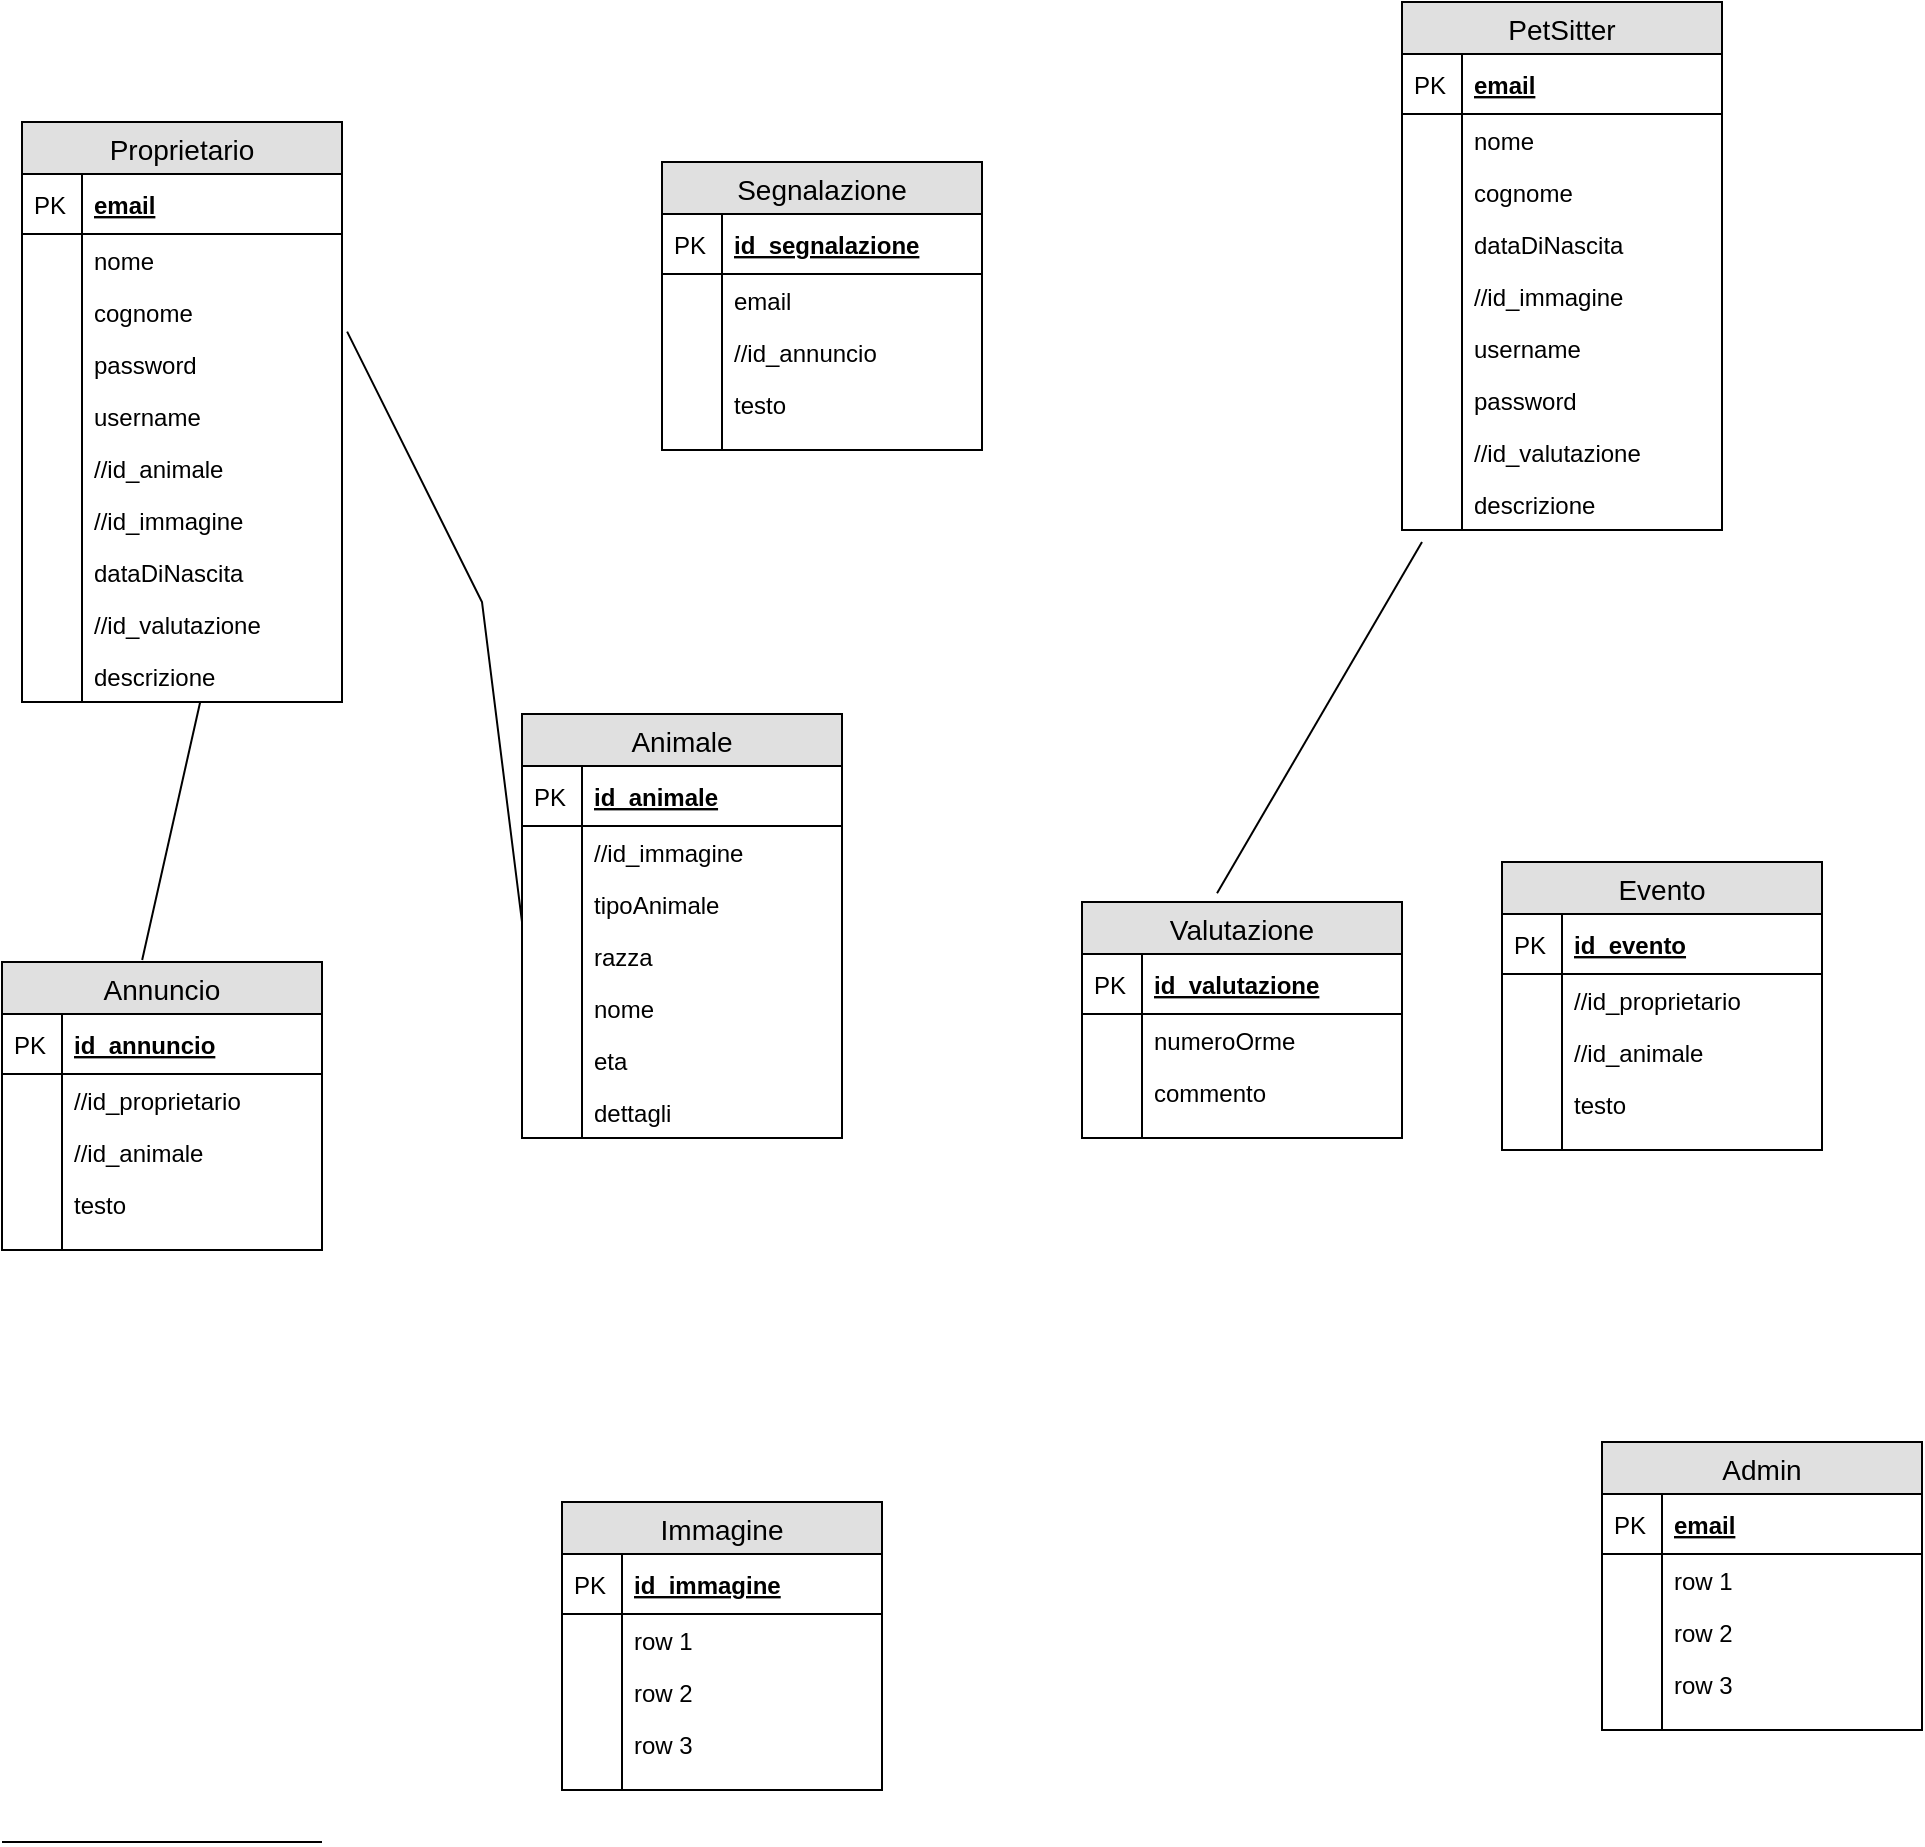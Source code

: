 <mxfile version="12.4.2" type="google" pages="1"><diagram id="4fzLPyLi_7eUi-PRYfyA" name="Page-1"><mxGraphModel dx="1422" dy="1914" grid="1" gridSize="10" guides="1" tooltips="1" connect="1" arrows="1" fold="1" page="1" pageScale="1" pageWidth="827" pageHeight="1169" math="0" shadow="0"><root><mxCell id="0"/><mxCell id="1" parent="0"/><mxCell id="KBScijFPWONjTf3j_bz4-1" value="Proprietario" style="swimlane;fontStyle=0;childLayout=stackLayout;horizontal=1;startSize=26;fillColor=#e0e0e0;horizontalStack=0;resizeParent=1;resizeParentMax=0;resizeLast=0;collapsible=1;marginBottom=0;swimlaneFillColor=#ffffff;align=center;fontSize=14;" parent="1" vertex="1"><mxGeometry x="100" y="-40" width="160" height="290" as="geometry"/></mxCell><mxCell id="KBScijFPWONjTf3j_bz4-2" value="email" style="shape=partialRectangle;top=0;left=0;right=0;bottom=1;align=left;verticalAlign=middle;fillColor=none;spacingLeft=34;spacingRight=4;overflow=hidden;rotatable=0;points=[[0,0.5],[1,0.5]];portConstraint=eastwest;dropTarget=0;fontStyle=5;fontSize=12;" parent="KBScijFPWONjTf3j_bz4-1" vertex="1"><mxGeometry y="26" width="160" height="30" as="geometry"/></mxCell><mxCell id="KBScijFPWONjTf3j_bz4-3" value="PK" style="shape=partialRectangle;top=0;left=0;bottom=0;fillColor=none;align=left;verticalAlign=middle;spacingLeft=4;spacingRight=4;overflow=hidden;rotatable=0;points=[];portConstraint=eastwest;part=1;fontSize=12;" parent="KBScijFPWONjTf3j_bz4-2" vertex="1" connectable="0"><mxGeometry width="30" height="30" as="geometry"/></mxCell><mxCell id="KBScijFPWONjTf3j_bz4-4" value="nome" style="shape=partialRectangle;top=0;left=0;right=0;bottom=0;align=left;verticalAlign=top;fillColor=none;spacingLeft=34;spacingRight=4;overflow=hidden;rotatable=0;points=[[0,0.5],[1,0.5]];portConstraint=eastwest;dropTarget=0;fontSize=12;" parent="KBScijFPWONjTf3j_bz4-1" vertex="1"><mxGeometry y="56" width="160" height="26" as="geometry"/></mxCell><mxCell id="KBScijFPWONjTf3j_bz4-5" value="" style="shape=partialRectangle;top=0;left=0;bottom=0;fillColor=none;align=left;verticalAlign=top;spacingLeft=4;spacingRight=4;overflow=hidden;rotatable=0;points=[];portConstraint=eastwest;part=1;fontSize=12;" parent="KBScijFPWONjTf3j_bz4-4" vertex="1" connectable="0"><mxGeometry width="30" height="26" as="geometry"/></mxCell><mxCell id="KBScijFPWONjTf3j_bz4-6" value="cognome" style="shape=partialRectangle;top=0;left=0;right=0;bottom=0;align=left;verticalAlign=top;fillColor=none;spacingLeft=34;spacingRight=4;overflow=hidden;rotatable=0;points=[[0,0.5],[1,0.5]];portConstraint=eastwest;dropTarget=0;fontSize=12;" parent="KBScijFPWONjTf3j_bz4-1" vertex="1"><mxGeometry y="82" width="160" height="26" as="geometry"/></mxCell><mxCell id="KBScijFPWONjTf3j_bz4-7" value="" style="shape=partialRectangle;top=0;left=0;bottom=0;fillColor=none;align=left;verticalAlign=top;spacingLeft=4;spacingRight=4;overflow=hidden;rotatable=0;points=[];portConstraint=eastwest;part=1;fontSize=12;" parent="KBScijFPWONjTf3j_bz4-6" vertex="1" connectable="0"><mxGeometry width="30" height="26" as="geometry"/></mxCell><mxCell id="KBScijFPWONjTf3j_bz4-8" value="password" style="shape=partialRectangle;top=0;left=0;right=0;bottom=0;align=left;verticalAlign=top;fillColor=none;spacingLeft=34;spacingRight=4;overflow=hidden;rotatable=0;points=[[0,0.5],[1,0.5]];portConstraint=eastwest;dropTarget=0;fontSize=12;" parent="KBScijFPWONjTf3j_bz4-1" vertex="1"><mxGeometry y="108" width="160" height="26" as="geometry"/></mxCell><mxCell id="KBScijFPWONjTf3j_bz4-9" value="" style="shape=partialRectangle;top=0;left=0;bottom=0;fillColor=none;align=left;verticalAlign=top;spacingLeft=4;spacingRight=4;overflow=hidden;rotatable=0;points=[];portConstraint=eastwest;part=1;fontSize=12;" parent="KBScijFPWONjTf3j_bz4-8" vertex="1" connectable="0"><mxGeometry width="30" height="26" as="geometry"/></mxCell><mxCell id="KBScijFPWONjTf3j_bz4-10" value="username&#10;&#10;&#10;" style="shape=partialRectangle;top=0;left=0;right=0;bottom=0;align=left;verticalAlign=top;fillColor=none;spacingLeft=34;spacingRight=4;overflow=hidden;rotatable=0;points=[[0,0.5],[1,0.5]];portConstraint=eastwest;dropTarget=0;fontSize=12;" parent="KBScijFPWONjTf3j_bz4-1" vertex="1"><mxGeometry y="134" width="160" height="26" as="geometry"/></mxCell><mxCell id="KBScijFPWONjTf3j_bz4-11" value="" style="shape=partialRectangle;top=0;left=0;bottom=0;fillColor=none;align=left;verticalAlign=top;spacingLeft=4;spacingRight=4;overflow=hidden;rotatable=0;points=[];portConstraint=eastwest;part=1;fontSize=12;" parent="KBScijFPWONjTf3j_bz4-10" vertex="1" connectable="0"><mxGeometry width="30" height="26.0" as="geometry"/></mxCell><mxCell id="-Ydxf_LBVU4YZ75mBl_z-1" value="//id_animale&#10;" style="shape=partialRectangle;top=0;left=0;right=0;bottom=0;align=left;verticalAlign=top;fillColor=none;spacingLeft=34;spacingRight=4;overflow=hidden;rotatable=0;points=[[0,0.5],[1,0.5]];portConstraint=eastwest;dropTarget=0;fontSize=12;" vertex="1" parent="KBScijFPWONjTf3j_bz4-1"><mxGeometry y="160" width="160" height="26" as="geometry"/></mxCell><mxCell id="-Ydxf_LBVU4YZ75mBl_z-2" value="" style="shape=partialRectangle;top=0;left=0;bottom=0;fillColor=none;align=left;verticalAlign=top;spacingLeft=4;spacingRight=4;overflow=hidden;rotatable=0;points=[];portConstraint=eastwest;part=1;fontSize=12;" vertex="1" connectable="0" parent="-Ydxf_LBVU4YZ75mBl_z-1"><mxGeometry width="30" height="26.0" as="geometry"/></mxCell><mxCell id="ELdtn4r_HH_K2nnIkGuu-106" value="//id_immagine" style="shape=partialRectangle;top=0;left=0;right=0;bottom=0;align=left;verticalAlign=top;fillColor=none;spacingLeft=34;spacingRight=4;overflow=hidden;rotatable=0;points=[[0,0.5],[1,0.5]];portConstraint=eastwest;dropTarget=0;fontSize=12;" vertex="1" parent="KBScijFPWONjTf3j_bz4-1"><mxGeometry y="186" width="160" height="26" as="geometry"/></mxCell><mxCell id="ELdtn4r_HH_K2nnIkGuu-107" value="" style="shape=partialRectangle;top=0;left=0;bottom=0;fillColor=none;align=left;verticalAlign=top;spacingLeft=4;spacingRight=4;overflow=hidden;rotatable=0;points=[];portConstraint=eastwest;part=1;fontSize=12;" connectable="0" vertex="1" parent="ELdtn4r_HH_K2nnIkGuu-106"><mxGeometry width="30" height="26.0" as="geometry"/></mxCell><mxCell id="ELdtn4r_HH_K2nnIkGuu-116" value="dataDiNascita" style="shape=partialRectangle;top=0;left=0;right=0;bottom=0;align=left;verticalAlign=top;fillColor=none;spacingLeft=34;spacingRight=4;overflow=hidden;rotatable=0;points=[[0,0.5],[1,0.5]];portConstraint=eastwest;dropTarget=0;fontSize=12;" vertex="1" parent="KBScijFPWONjTf3j_bz4-1"><mxGeometry y="212" width="160" height="26" as="geometry"/></mxCell><mxCell id="ELdtn4r_HH_K2nnIkGuu-117" value="" style="shape=partialRectangle;top=0;left=0;bottom=0;fillColor=none;align=left;verticalAlign=top;spacingLeft=4;spacingRight=4;overflow=hidden;rotatable=0;points=[];portConstraint=eastwest;part=1;fontSize=12;" connectable="0" vertex="1" parent="ELdtn4r_HH_K2nnIkGuu-116"><mxGeometry width="30" height="26" as="geometry"/></mxCell><mxCell id="ELdtn4r_HH_K2nnIkGuu-124" value="//id_valutazione" style="shape=partialRectangle;top=0;left=0;right=0;bottom=0;align=left;verticalAlign=top;fillColor=none;spacingLeft=34;spacingRight=4;overflow=hidden;rotatable=0;points=[[0,0.5],[1,0.5]];portConstraint=eastwest;dropTarget=0;fontSize=12;" vertex="1" parent="KBScijFPWONjTf3j_bz4-1"><mxGeometry y="238" width="160" height="26" as="geometry"/></mxCell><mxCell id="ELdtn4r_HH_K2nnIkGuu-125" value="" style="shape=partialRectangle;top=0;left=0;bottom=0;fillColor=none;align=left;verticalAlign=top;spacingLeft=4;spacingRight=4;overflow=hidden;rotatable=0;points=[];portConstraint=eastwest;part=1;fontSize=12;" connectable="0" vertex="1" parent="ELdtn4r_HH_K2nnIkGuu-124"><mxGeometry width="30" height="26" as="geometry"/></mxCell><mxCell id="ELdtn4r_HH_K2nnIkGuu-126" value="descrizione" style="shape=partialRectangle;top=0;left=0;right=0;bottom=0;align=left;verticalAlign=top;fillColor=none;spacingLeft=34;spacingRight=4;overflow=hidden;rotatable=0;points=[[0,0.5],[1,0.5]];portConstraint=eastwest;dropTarget=0;fontSize=12;" vertex="1" parent="KBScijFPWONjTf3j_bz4-1"><mxGeometry y="264" width="160" height="26" as="geometry"/></mxCell><mxCell id="ELdtn4r_HH_K2nnIkGuu-127" value="" style="shape=partialRectangle;top=0;left=0;bottom=0;fillColor=none;align=left;verticalAlign=top;spacingLeft=4;spacingRight=4;overflow=hidden;rotatable=0;points=[];portConstraint=eastwest;part=1;fontSize=12;" connectable="0" vertex="1" parent="ELdtn4r_HH_K2nnIkGuu-126"><mxGeometry width="30" height="26" as="geometry"/></mxCell><mxCell id="ELdtn4r_HH_K2nnIkGuu-12" value="Annuncio" style="swimlane;fontStyle=0;childLayout=stackLayout;horizontal=1;startSize=26;fillColor=#e0e0e0;horizontalStack=0;resizeParent=1;resizeParentMax=0;resizeLast=0;collapsible=1;marginBottom=0;swimlaneFillColor=#ffffff;align=center;fontSize=14;" vertex="1" parent="1"><mxGeometry x="90" y="380" width="160" height="144" as="geometry"/></mxCell><mxCell id="ELdtn4r_HH_K2nnIkGuu-13" value="id_annuncio" style="shape=partialRectangle;top=0;left=0;right=0;bottom=1;align=left;verticalAlign=middle;fillColor=none;spacingLeft=34;spacingRight=4;overflow=hidden;rotatable=0;points=[[0,0.5],[1,0.5]];portConstraint=eastwest;dropTarget=0;fontStyle=5;fontSize=12;" vertex="1" parent="ELdtn4r_HH_K2nnIkGuu-12"><mxGeometry y="26" width="160" height="30" as="geometry"/></mxCell><mxCell id="ELdtn4r_HH_K2nnIkGuu-14" value="PK" style="shape=partialRectangle;top=0;left=0;bottom=0;fillColor=none;align=left;verticalAlign=middle;spacingLeft=4;spacingRight=4;overflow=hidden;rotatable=0;points=[];portConstraint=eastwest;part=1;fontSize=12;" connectable="0" vertex="1" parent="ELdtn4r_HH_K2nnIkGuu-13"><mxGeometry width="30" height="30" as="geometry"/></mxCell><mxCell id="ELdtn4r_HH_K2nnIkGuu-15" value="//id_proprietario" style="shape=partialRectangle;top=0;left=0;right=0;bottom=0;align=left;verticalAlign=top;fillColor=none;spacingLeft=34;spacingRight=4;overflow=hidden;rotatable=0;points=[[0,0.5],[1,0.5]];portConstraint=eastwest;dropTarget=0;fontSize=12;" vertex="1" parent="ELdtn4r_HH_K2nnIkGuu-12"><mxGeometry y="56" width="160" height="26" as="geometry"/></mxCell><mxCell id="ELdtn4r_HH_K2nnIkGuu-16" value="" style="shape=partialRectangle;top=0;left=0;bottom=0;fillColor=none;align=left;verticalAlign=top;spacingLeft=4;spacingRight=4;overflow=hidden;rotatable=0;points=[];portConstraint=eastwest;part=1;fontSize=12;" connectable="0" vertex="1" parent="ELdtn4r_HH_K2nnIkGuu-15"><mxGeometry width="30" height="26" as="geometry"/></mxCell><mxCell id="ELdtn4r_HH_K2nnIkGuu-17" value="//id_animale" style="shape=partialRectangle;top=0;left=0;right=0;bottom=0;align=left;verticalAlign=top;fillColor=none;spacingLeft=34;spacingRight=4;overflow=hidden;rotatable=0;points=[[0,0.5],[1,0.5]];portConstraint=eastwest;dropTarget=0;fontSize=12;" vertex="1" parent="ELdtn4r_HH_K2nnIkGuu-12"><mxGeometry y="82" width="160" height="26" as="geometry"/></mxCell><mxCell id="ELdtn4r_HH_K2nnIkGuu-18" value="" style="shape=partialRectangle;top=0;left=0;bottom=0;fillColor=none;align=left;verticalAlign=top;spacingLeft=4;spacingRight=4;overflow=hidden;rotatable=0;points=[];portConstraint=eastwest;part=1;fontSize=12;" connectable="0" vertex="1" parent="ELdtn4r_HH_K2nnIkGuu-17"><mxGeometry width="30" height="26" as="geometry"/></mxCell><mxCell id="ELdtn4r_HH_K2nnIkGuu-19" value="testo" style="shape=partialRectangle;top=0;left=0;right=0;bottom=0;align=left;verticalAlign=top;fillColor=none;spacingLeft=34;spacingRight=4;overflow=hidden;rotatable=0;points=[[0,0.5],[1,0.5]];portConstraint=eastwest;dropTarget=0;fontSize=12;" vertex="1" parent="ELdtn4r_HH_K2nnIkGuu-12"><mxGeometry y="108" width="160" height="26" as="geometry"/></mxCell><mxCell id="ELdtn4r_HH_K2nnIkGuu-20" value="" style="shape=partialRectangle;top=0;left=0;bottom=0;fillColor=none;align=left;verticalAlign=top;spacingLeft=4;spacingRight=4;overflow=hidden;rotatable=0;points=[];portConstraint=eastwest;part=1;fontSize=12;" connectable="0" vertex="1" parent="ELdtn4r_HH_K2nnIkGuu-19"><mxGeometry width="30" height="26" as="geometry"/></mxCell><mxCell id="ELdtn4r_HH_K2nnIkGuu-21" value="" style="shape=partialRectangle;top=0;left=0;right=0;bottom=0;align=left;verticalAlign=top;fillColor=none;spacingLeft=34;spacingRight=4;overflow=hidden;rotatable=0;points=[[0,0.5],[1,0.5]];portConstraint=eastwest;dropTarget=0;fontSize=12;" vertex="1" parent="ELdtn4r_HH_K2nnIkGuu-12"><mxGeometry y="134" width="160" height="10" as="geometry"/></mxCell><mxCell id="ELdtn4r_HH_K2nnIkGuu-22" value="" style="shape=partialRectangle;top=0;left=0;bottom=0;fillColor=none;align=left;verticalAlign=top;spacingLeft=4;spacingRight=4;overflow=hidden;rotatable=0;points=[];portConstraint=eastwest;part=1;fontSize=12;" connectable="0" vertex="1" parent="ELdtn4r_HH_K2nnIkGuu-21"><mxGeometry width="30" height="10" as="geometry"/></mxCell><mxCell id="ELdtn4r_HH_K2nnIkGuu-23" value="Animale" style="swimlane;fontStyle=0;childLayout=stackLayout;horizontal=1;startSize=26;fillColor=#e0e0e0;horizontalStack=0;resizeParent=1;resizeParentMax=0;resizeLast=0;collapsible=1;marginBottom=0;swimlaneFillColor=#ffffff;align=center;fontSize=14;" vertex="1" parent="1"><mxGeometry x="350" y="256" width="160" height="212" as="geometry"/></mxCell><mxCell id="ELdtn4r_HH_K2nnIkGuu-24" value="id_animale" style="shape=partialRectangle;top=0;left=0;right=0;bottom=1;align=left;verticalAlign=middle;fillColor=none;spacingLeft=34;spacingRight=4;overflow=hidden;rotatable=0;points=[[0,0.5],[1,0.5]];portConstraint=eastwest;dropTarget=0;fontStyle=5;fontSize=12;" vertex="1" parent="ELdtn4r_HH_K2nnIkGuu-23"><mxGeometry y="26" width="160" height="30" as="geometry"/></mxCell><mxCell id="ELdtn4r_HH_K2nnIkGuu-25" value="PK" style="shape=partialRectangle;top=0;left=0;bottom=0;fillColor=none;align=left;verticalAlign=middle;spacingLeft=4;spacingRight=4;overflow=hidden;rotatable=0;points=[];portConstraint=eastwest;part=1;fontSize=12;" connectable="0" vertex="1" parent="ELdtn4r_HH_K2nnIkGuu-24"><mxGeometry width="30" height="30" as="geometry"/></mxCell><mxCell id="ELdtn4r_HH_K2nnIkGuu-26" value="//id_immagine" style="shape=partialRectangle;top=0;left=0;right=0;bottom=0;align=left;verticalAlign=top;fillColor=none;spacingLeft=34;spacingRight=4;overflow=hidden;rotatable=0;points=[[0,0.5],[1,0.5]];portConstraint=eastwest;dropTarget=0;fontSize=12;" vertex="1" parent="ELdtn4r_HH_K2nnIkGuu-23"><mxGeometry y="56" width="160" height="26" as="geometry"/></mxCell><mxCell id="ELdtn4r_HH_K2nnIkGuu-27" value="" style="shape=partialRectangle;top=0;left=0;bottom=0;fillColor=none;align=left;verticalAlign=top;spacingLeft=4;spacingRight=4;overflow=hidden;rotatable=0;points=[];portConstraint=eastwest;part=1;fontSize=12;" connectable="0" vertex="1" parent="ELdtn4r_HH_K2nnIkGuu-26"><mxGeometry width="30" height="26" as="geometry"/></mxCell><mxCell id="ELdtn4r_HH_K2nnIkGuu-28" value="tipoAnimale" style="shape=partialRectangle;top=0;left=0;right=0;bottom=0;align=left;verticalAlign=top;fillColor=none;spacingLeft=34;spacingRight=4;overflow=hidden;rotatable=0;points=[[0,0.5],[1,0.5]];portConstraint=eastwest;dropTarget=0;fontSize=12;" vertex="1" parent="ELdtn4r_HH_K2nnIkGuu-23"><mxGeometry y="82" width="160" height="26" as="geometry"/></mxCell><mxCell id="ELdtn4r_HH_K2nnIkGuu-29" value="" style="shape=partialRectangle;top=0;left=0;bottom=0;fillColor=none;align=left;verticalAlign=top;spacingLeft=4;spacingRight=4;overflow=hidden;rotatable=0;points=[];portConstraint=eastwest;part=1;fontSize=12;" connectable="0" vertex="1" parent="ELdtn4r_HH_K2nnIkGuu-28"><mxGeometry width="30" height="26" as="geometry"/></mxCell><mxCell id="ELdtn4r_HH_K2nnIkGuu-30" value="razza" style="shape=partialRectangle;top=0;left=0;right=0;bottom=0;align=left;verticalAlign=top;fillColor=none;spacingLeft=34;spacingRight=4;overflow=hidden;rotatable=0;points=[[0,0.5],[1,0.5]];portConstraint=eastwest;dropTarget=0;fontSize=12;" vertex="1" parent="ELdtn4r_HH_K2nnIkGuu-23"><mxGeometry y="108" width="160" height="26" as="geometry"/></mxCell><mxCell id="ELdtn4r_HH_K2nnIkGuu-31" value="" style="shape=partialRectangle;top=0;left=0;bottom=0;fillColor=none;align=left;verticalAlign=top;spacingLeft=4;spacingRight=4;overflow=hidden;rotatable=0;points=[];portConstraint=eastwest;part=1;fontSize=12;" connectable="0" vertex="1" parent="ELdtn4r_HH_K2nnIkGuu-30"><mxGeometry width="30" height="26" as="geometry"/></mxCell><mxCell id="ELdtn4r_HH_K2nnIkGuu-110" value="nome" style="shape=partialRectangle;top=0;left=0;right=0;bottom=0;align=left;verticalAlign=top;fillColor=none;spacingLeft=34;spacingRight=4;overflow=hidden;rotatable=0;points=[[0,0.5],[1,0.5]];portConstraint=eastwest;dropTarget=0;fontSize=12;" vertex="1" parent="ELdtn4r_HH_K2nnIkGuu-23"><mxGeometry y="134" width="160" height="26" as="geometry"/></mxCell><mxCell id="ELdtn4r_HH_K2nnIkGuu-111" value="" style="shape=partialRectangle;top=0;left=0;bottom=0;fillColor=none;align=left;verticalAlign=top;spacingLeft=4;spacingRight=4;overflow=hidden;rotatable=0;points=[];portConstraint=eastwest;part=1;fontSize=12;" connectable="0" vertex="1" parent="ELdtn4r_HH_K2nnIkGuu-110"><mxGeometry width="30" height="26" as="geometry"/></mxCell><mxCell id="ELdtn4r_HH_K2nnIkGuu-114" value="eta" style="shape=partialRectangle;top=0;left=0;right=0;bottom=0;align=left;verticalAlign=top;fillColor=none;spacingLeft=34;spacingRight=4;overflow=hidden;rotatable=0;points=[[0,0.5],[1,0.5]];portConstraint=eastwest;dropTarget=0;fontSize=12;" vertex="1" parent="ELdtn4r_HH_K2nnIkGuu-23"><mxGeometry y="160" width="160" height="26" as="geometry"/></mxCell><mxCell id="ELdtn4r_HH_K2nnIkGuu-115" value="" style="shape=partialRectangle;top=0;left=0;bottom=0;fillColor=none;align=left;verticalAlign=top;spacingLeft=4;spacingRight=4;overflow=hidden;rotatable=0;points=[];portConstraint=eastwest;part=1;fontSize=12;" connectable="0" vertex="1" parent="ELdtn4r_HH_K2nnIkGuu-114"><mxGeometry width="30" height="26" as="geometry"/></mxCell><mxCell id="ELdtn4r_HH_K2nnIkGuu-118" value="dettagli" style="shape=partialRectangle;top=0;left=0;right=0;bottom=0;align=left;verticalAlign=top;fillColor=none;spacingLeft=34;spacingRight=4;overflow=hidden;rotatable=0;points=[[0,0.5],[1,0.5]];portConstraint=eastwest;dropTarget=0;fontSize=12;" vertex="1" parent="ELdtn4r_HH_K2nnIkGuu-23"><mxGeometry y="186" width="160" height="26" as="geometry"/></mxCell><mxCell id="ELdtn4r_HH_K2nnIkGuu-119" value="" style="shape=partialRectangle;top=0;left=0;bottom=0;fillColor=none;align=left;verticalAlign=top;spacingLeft=4;spacingRight=4;overflow=hidden;rotatable=0;points=[];portConstraint=eastwest;part=1;fontSize=12;" connectable="0" vertex="1" parent="ELdtn4r_HH_K2nnIkGuu-118"><mxGeometry width="30" height="26" as="geometry"/></mxCell><mxCell id="ELdtn4r_HH_K2nnIkGuu-45" value="Segnalazione" style="swimlane;fontStyle=0;childLayout=stackLayout;horizontal=1;startSize=26;fillColor=#e0e0e0;horizontalStack=0;resizeParent=1;resizeParentMax=0;resizeLast=0;collapsible=1;marginBottom=0;swimlaneFillColor=#ffffff;align=center;fontSize=14;" vertex="1" parent="1"><mxGeometry x="420.0" y="-20" width="160" height="144" as="geometry"/></mxCell><mxCell id="ELdtn4r_HH_K2nnIkGuu-46" value="id_segnalazione" style="shape=partialRectangle;top=0;left=0;right=0;bottom=1;align=left;verticalAlign=middle;fillColor=none;spacingLeft=34;spacingRight=4;overflow=hidden;rotatable=0;points=[[0,0.5],[1,0.5]];portConstraint=eastwest;dropTarget=0;fontStyle=5;fontSize=12;" vertex="1" parent="ELdtn4r_HH_K2nnIkGuu-45"><mxGeometry y="26" width="160" height="30" as="geometry"/></mxCell><mxCell id="ELdtn4r_HH_K2nnIkGuu-47" value="PK" style="shape=partialRectangle;top=0;left=0;bottom=0;fillColor=none;align=left;verticalAlign=middle;spacingLeft=4;spacingRight=4;overflow=hidden;rotatable=0;points=[];portConstraint=eastwest;part=1;fontSize=12;" connectable="0" vertex="1" parent="ELdtn4r_HH_K2nnIkGuu-46"><mxGeometry width="30" height="30" as="geometry"/></mxCell><mxCell id="ELdtn4r_HH_K2nnIkGuu-48" value="email" style="shape=partialRectangle;top=0;left=0;right=0;bottom=0;align=left;verticalAlign=top;fillColor=none;spacingLeft=34;spacingRight=4;overflow=hidden;rotatable=0;points=[[0,0.5],[1,0.5]];portConstraint=eastwest;dropTarget=0;fontSize=12;" vertex="1" parent="ELdtn4r_HH_K2nnIkGuu-45"><mxGeometry y="56" width="160" height="26" as="geometry"/></mxCell><mxCell id="ELdtn4r_HH_K2nnIkGuu-49" value="" style="shape=partialRectangle;top=0;left=0;bottom=0;fillColor=none;align=left;verticalAlign=top;spacingLeft=4;spacingRight=4;overflow=hidden;rotatable=0;points=[];portConstraint=eastwest;part=1;fontSize=12;" connectable="0" vertex="1" parent="ELdtn4r_HH_K2nnIkGuu-48"><mxGeometry width="30" height="26" as="geometry"/></mxCell><mxCell id="ELdtn4r_HH_K2nnIkGuu-50" value="//id_annuncio" style="shape=partialRectangle;top=0;left=0;right=0;bottom=0;align=left;verticalAlign=top;fillColor=none;spacingLeft=34;spacingRight=4;overflow=hidden;rotatable=0;points=[[0,0.5],[1,0.5]];portConstraint=eastwest;dropTarget=0;fontSize=12;" vertex="1" parent="ELdtn4r_HH_K2nnIkGuu-45"><mxGeometry y="82" width="160" height="26" as="geometry"/></mxCell><mxCell id="ELdtn4r_HH_K2nnIkGuu-51" value="" style="shape=partialRectangle;top=0;left=0;bottom=0;fillColor=none;align=left;verticalAlign=top;spacingLeft=4;spacingRight=4;overflow=hidden;rotatable=0;points=[];portConstraint=eastwest;part=1;fontSize=12;" connectable="0" vertex="1" parent="ELdtn4r_HH_K2nnIkGuu-50"><mxGeometry width="30" height="26" as="geometry"/></mxCell><mxCell id="ELdtn4r_HH_K2nnIkGuu-52" value="testo" style="shape=partialRectangle;top=0;left=0;right=0;bottom=0;align=left;verticalAlign=top;fillColor=none;spacingLeft=34;spacingRight=4;overflow=hidden;rotatable=0;points=[[0,0.5],[1,0.5]];portConstraint=eastwest;dropTarget=0;fontSize=12;" vertex="1" parent="ELdtn4r_HH_K2nnIkGuu-45"><mxGeometry y="108" width="160" height="26" as="geometry"/></mxCell><mxCell id="ELdtn4r_HH_K2nnIkGuu-53" value="" style="shape=partialRectangle;top=0;left=0;bottom=0;fillColor=none;align=left;verticalAlign=top;spacingLeft=4;spacingRight=4;overflow=hidden;rotatable=0;points=[];portConstraint=eastwest;part=1;fontSize=12;" connectable="0" vertex="1" parent="ELdtn4r_HH_K2nnIkGuu-52"><mxGeometry width="30" height="26" as="geometry"/></mxCell><mxCell id="ELdtn4r_HH_K2nnIkGuu-54" value="" style="shape=partialRectangle;top=0;left=0;right=0;bottom=0;align=left;verticalAlign=top;fillColor=none;spacingLeft=34;spacingRight=4;overflow=hidden;rotatable=0;points=[[0,0.5],[1,0.5]];portConstraint=eastwest;dropTarget=0;fontSize=12;" vertex="1" parent="ELdtn4r_HH_K2nnIkGuu-45"><mxGeometry y="134" width="160" height="10" as="geometry"/></mxCell><mxCell id="ELdtn4r_HH_K2nnIkGuu-55" value="" style="shape=partialRectangle;top=0;left=0;bottom=0;fillColor=none;align=left;verticalAlign=top;spacingLeft=4;spacingRight=4;overflow=hidden;rotatable=0;points=[];portConstraint=eastwest;part=1;fontSize=12;" connectable="0" vertex="1" parent="ELdtn4r_HH_K2nnIkGuu-54"><mxGeometry width="30" height="10" as="geometry"/></mxCell><mxCell id="ELdtn4r_HH_K2nnIkGuu-56" value="Evento" style="swimlane;fontStyle=0;childLayout=stackLayout;horizontal=1;startSize=26;fillColor=#e0e0e0;horizontalStack=0;resizeParent=1;resizeParentMax=0;resizeLast=0;collapsible=1;marginBottom=0;swimlaneFillColor=#ffffff;align=center;fontSize=14;" vertex="1" parent="1"><mxGeometry x="840" y="330" width="160" height="144" as="geometry"/></mxCell><mxCell id="ELdtn4r_HH_K2nnIkGuu-57" value="id_evento" style="shape=partialRectangle;top=0;left=0;right=0;bottom=1;align=left;verticalAlign=middle;fillColor=none;spacingLeft=34;spacingRight=4;overflow=hidden;rotatable=0;points=[[0,0.5],[1,0.5]];portConstraint=eastwest;dropTarget=0;fontStyle=5;fontSize=12;" vertex="1" parent="ELdtn4r_HH_K2nnIkGuu-56"><mxGeometry y="26" width="160" height="30" as="geometry"/></mxCell><mxCell id="ELdtn4r_HH_K2nnIkGuu-58" value="PK" style="shape=partialRectangle;top=0;left=0;bottom=0;fillColor=none;align=left;verticalAlign=middle;spacingLeft=4;spacingRight=4;overflow=hidden;rotatable=0;points=[];portConstraint=eastwest;part=1;fontSize=12;" connectable="0" vertex="1" parent="ELdtn4r_HH_K2nnIkGuu-57"><mxGeometry width="30" height="30" as="geometry"/></mxCell><mxCell id="ELdtn4r_HH_K2nnIkGuu-59" value="//id_proprietario" style="shape=partialRectangle;top=0;left=0;right=0;bottom=0;align=left;verticalAlign=top;fillColor=none;spacingLeft=34;spacingRight=4;overflow=hidden;rotatable=0;points=[[0,0.5],[1,0.5]];portConstraint=eastwest;dropTarget=0;fontSize=12;" vertex="1" parent="ELdtn4r_HH_K2nnIkGuu-56"><mxGeometry y="56" width="160" height="26" as="geometry"/></mxCell><mxCell id="ELdtn4r_HH_K2nnIkGuu-60" value="" style="shape=partialRectangle;top=0;left=0;bottom=0;fillColor=none;align=left;verticalAlign=top;spacingLeft=4;spacingRight=4;overflow=hidden;rotatable=0;points=[];portConstraint=eastwest;part=1;fontSize=12;" connectable="0" vertex="1" parent="ELdtn4r_HH_K2nnIkGuu-59"><mxGeometry width="30" height="26" as="geometry"/></mxCell><mxCell id="ELdtn4r_HH_K2nnIkGuu-61" value="//id_animale" style="shape=partialRectangle;top=0;left=0;right=0;bottom=0;align=left;verticalAlign=top;fillColor=none;spacingLeft=34;spacingRight=4;overflow=hidden;rotatable=0;points=[[0,0.5],[1,0.5]];portConstraint=eastwest;dropTarget=0;fontSize=12;" vertex="1" parent="ELdtn4r_HH_K2nnIkGuu-56"><mxGeometry y="82" width="160" height="26" as="geometry"/></mxCell><mxCell id="ELdtn4r_HH_K2nnIkGuu-62" value="" style="shape=partialRectangle;top=0;left=0;bottom=0;fillColor=none;align=left;verticalAlign=top;spacingLeft=4;spacingRight=4;overflow=hidden;rotatable=0;points=[];portConstraint=eastwest;part=1;fontSize=12;" connectable="0" vertex="1" parent="ELdtn4r_HH_K2nnIkGuu-61"><mxGeometry width="30" height="26" as="geometry"/></mxCell><mxCell id="ELdtn4r_HH_K2nnIkGuu-63" value="testo" style="shape=partialRectangle;top=0;left=0;right=0;bottom=0;align=left;verticalAlign=top;fillColor=none;spacingLeft=34;spacingRight=4;overflow=hidden;rotatable=0;points=[[0,0.5],[1,0.5]];portConstraint=eastwest;dropTarget=0;fontSize=12;" vertex="1" parent="ELdtn4r_HH_K2nnIkGuu-56"><mxGeometry y="108" width="160" height="26" as="geometry"/></mxCell><mxCell id="ELdtn4r_HH_K2nnIkGuu-64" value="" style="shape=partialRectangle;top=0;left=0;bottom=0;fillColor=none;align=left;verticalAlign=top;spacingLeft=4;spacingRight=4;overflow=hidden;rotatable=0;points=[];portConstraint=eastwest;part=1;fontSize=12;" connectable="0" vertex="1" parent="ELdtn4r_HH_K2nnIkGuu-63"><mxGeometry width="30" height="26" as="geometry"/></mxCell><mxCell id="ELdtn4r_HH_K2nnIkGuu-65" value="" style="shape=partialRectangle;top=0;left=0;right=0;bottom=0;align=left;verticalAlign=top;fillColor=none;spacingLeft=34;spacingRight=4;overflow=hidden;rotatable=0;points=[[0,0.5],[1,0.5]];portConstraint=eastwest;dropTarget=0;fontSize=12;" vertex="1" parent="ELdtn4r_HH_K2nnIkGuu-56"><mxGeometry y="134" width="160" height="10" as="geometry"/></mxCell><mxCell id="ELdtn4r_HH_K2nnIkGuu-66" value="" style="shape=partialRectangle;top=0;left=0;bottom=0;fillColor=none;align=left;verticalAlign=top;spacingLeft=4;spacingRight=4;overflow=hidden;rotatable=0;points=[];portConstraint=eastwest;part=1;fontSize=12;" connectable="0" vertex="1" parent="ELdtn4r_HH_K2nnIkGuu-65"><mxGeometry width="30" height="10" as="geometry"/></mxCell><mxCell id="ELdtn4r_HH_K2nnIkGuu-67" value="Admin" style="swimlane;fontStyle=0;childLayout=stackLayout;horizontal=1;startSize=26;fillColor=#e0e0e0;horizontalStack=0;resizeParent=1;resizeParentMax=0;resizeLast=0;collapsible=1;marginBottom=0;swimlaneFillColor=#ffffff;align=center;fontSize=14;" vertex="1" parent="1"><mxGeometry x="890" y="620" width="160" height="144" as="geometry"/></mxCell><mxCell id="ELdtn4r_HH_K2nnIkGuu-68" value="email" style="shape=partialRectangle;top=0;left=0;right=0;bottom=1;align=left;verticalAlign=middle;fillColor=none;spacingLeft=34;spacingRight=4;overflow=hidden;rotatable=0;points=[[0,0.5],[1,0.5]];portConstraint=eastwest;dropTarget=0;fontStyle=5;fontSize=12;" vertex="1" parent="ELdtn4r_HH_K2nnIkGuu-67"><mxGeometry y="26" width="160" height="30" as="geometry"/></mxCell><mxCell id="ELdtn4r_HH_K2nnIkGuu-69" value="PK" style="shape=partialRectangle;top=0;left=0;bottom=0;fillColor=none;align=left;verticalAlign=middle;spacingLeft=4;spacingRight=4;overflow=hidden;rotatable=0;points=[];portConstraint=eastwest;part=1;fontSize=12;" connectable="0" vertex="1" parent="ELdtn4r_HH_K2nnIkGuu-68"><mxGeometry width="30" height="30" as="geometry"/></mxCell><mxCell id="ELdtn4r_HH_K2nnIkGuu-70" value="row 1" style="shape=partialRectangle;top=0;left=0;right=0;bottom=0;align=left;verticalAlign=top;fillColor=none;spacingLeft=34;spacingRight=4;overflow=hidden;rotatable=0;points=[[0,0.5],[1,0.5]];portConstraint=eastwest;dropTarget=0;fontSize=12;" vertex="1" parent="ELdtn4r_HH_K2nnIkGuu-67"><mxGeometry y="56" width="160" height="26" as="geometry"/></mxCell><mxCell id="ELdtn4r_HH_K2nnIkGuu-71" value="" style="shape=partialRectangle;top=0;left=0;bottom=0;fillColor=none;align=left;verticalAlign=top;spacingLeft=4;spacingRight=4;overflow=hidden;rotatable=0;points=[];portConstraint=eastwest;part=1;fontSize=12;" connectable="0" vertex="1" parent="ELdtn4r_HH_K2nnIkGuu-70"><mxGeometry width="30" height="26" as="geometry"/></mxCell><mxCell id="ELdtn4r_HH_K2nnIkGuu-72" value="row 2" style="shape=partialRectangle;top=0;left=0;right=0;bottom=0;align=left;verticalAlign=top;fillColor=none;spacingLeft=34;spacingRight=4;overflow=hidden;rotatable=0;points=[[0,0.5],[1,0.5]];portConstraint=eastwest;dropTarget=0;fontSize=12;" vertex="1" parent="ELdtn4r_HH_K2nnIkGuu-67"><mxGeometry y="82" width="160" height="26" as="geometry"/></mxCell><mxCell id="ELdtn4r_HH_K2nnIkGuu-73" value="" style="shape=partialRectangle;top=0;left=0;bottom=0;fillColor=none;align=left;verticalAlign=top;spacingLeft=4;spacingRight=4;overflow=hidden;rotatable=0;points=[];portConstraint=eastwest;part=1;fontSize=12;" connectable="0" vertex="1" parent="ELdtn4r_HH_K2nnIkGuu-72"><mxGeometry width="30" height="26" as="geometry"/></mxCell><mxCell id="ELdtn4r_HH_K2nnIkGuu-74" value="row 3" style="shape=partialRectangle;top=0;left=0;right=0;bottom=0;align=left;verticalAlign=top;fillColor=none;spacingLeft=34;spacingRight=4;overflow=hidden;rotatable=0;points=[[0,0.5],[1,0.5]];portConstraint=eastwest;dropTarget=0;fontSize=12;" vertex="1" parent="ELdtn4r_HH_K2nnIkGuu-67"><mxGeometry y="108" width="160" height="26" as="geometry"/></mxCell><mxCell id="ELdtn4r_HH_K2nnIkGuu-75" value="" style="shape=partialRectangle;top=0;left=0;bottom=0;fillColor=none;align=left;verticalAlign=top;spacingLeft=4;spacingRight=4;overflow=hidden;rotatable=0;points=[];portConstraint=eastwest;part=1;fontSize=12;" connectable="0" vertex="1" parent="ELdtn4r_HH_K2nnIkGuu-74"><mxGeometry width="30" height="26" as="geometry"/></mxCell><mxCell id="ELdtn4r_HH_K2nnIkGuu-76" value="" style="shape=partialRectangle;top=0;left=0;right=0;bottom=0;align=left;verticalAlign=top;fillColor=none;spacingLeft=34;spacingRight=4;overflow=hidden;rotatable=0;points=[[0,0.5],[1,0.5]];portConstraint=eastwest;dropTarget=0;fontSize=12;" vertex="1" parent="ELdtn4r_HH_K2nnIkGuu-67"><mxGeometry y="134" width="160" height="10" as="geometry"/></mxCell><mxCell id="ELdtn4r_HH_K2nnIkGuu-77" value="" style="shape=partialRectangle;top=0;left=0;bottom=0;fillColor=none;align=left;verticalAlign=top;spacingLeft=4;spacingRight=4;overflow=hidden;rotatable=0;points=[];portConstraint=eastwest;part=1;fontSize=12;" connectable="0" vertex="1" parent="ELdtn4r_HH_K2nnIkGuu-76"><mxGeometry width="30" height="10" as="geometry"/></mxCell><mxCell id="ELdtn4r_HH_K2nnIkGuu-78" value="Immagine" style="swimlane;fontStyle=0;childLayout=stackLayout;horizontal=1;startSize=26;fillColor=#e0e0e0;horizontalStack=0;resizeParent=1;resizeParentMax=0;resizeLast=0;collapsible=1;marginBottom=0;swimlaneFillColor=#ffffff;align=center;fontSize=14;" vertex="1" parent="1"><mxGeometry x="370" y="650" width="160" height="144" as="geometry"/></mxCell><mxCell id="ELdtn4r_HH_K2nnIkGuu-79" value="id_immagine" style="shape=partialRectangle;top=0;left=0;right=0;bottom=1;align=left;verticalAlign=middle;fillColor=none;spacingLeft=34;spacingRight=4;overflow=hidden;rotatable=0;points=[[0,0.5],[1,0.5]];portConstraint=eastwest;dropTarget=0;fontStyle=5;fontSize=12;" vertex="1" parent="ELdtn4r_HH_K2nnIkGuu-78"><mxGeometry y="26" width="160" height="30" as="geometry"/></mxCell><mxCell id="ELdtn4r_HH_K2nnIkGuu-80" value="PK" style="shape=partialRectangle;top=0;left=0;bottom=0;fillColor=none;align=left;verticalAlign=middle;spacingLeft=4;spacingRight=4;overflow=hidden;rotatable=0;points=[];portConstraint=eastwest;part=1;fontSize=12;" connectable="0" vertex="1" parent="ELdtn4r_HH_K2nnIkGuu-79"><mxGeometry width="30" height="30" as="geometry"/></mxCell><mxCell id="ELdtn4r_HH_K2nnIkGuu-81" value="row 1" style="shape=partialRectangle;top=0;left=0;right=0;bottom=0;align=left;verticalAlign=top;fillColor=none;spacingLeft=34;spacingRight=4;overflow=hidden;rotatable=0;points=[[0,0.5],[1,0.5]];portConstraint=eastwest;dropTarget=0;fontSize=12;" vertex="1" parent="ELdtn4r_HH_K2nnIkGuu-78"><mxGeometry y="56" width="160" height="26" as="geometry"/></mxCell><mxCell id="ELdtn4r_HH_K2nnIkGuu-82" value="" style="shape=partialRectangle;top=0;left=0;bottom=0;fillColor=none;align=left;verticalAlign=top;spacingLeft=4;spacingRight=4;overflow=hidden;rotatable=0;points=[];portConstraint=eastwest;part=1;fontSize=12;" connectable="0" vertex="1" parent="ELdtn4r_HH_K2nnIkGuu-81"><mxGeometry width="30" height="26" as="geometry"/></mxCell><mxCell id="ELdtn4r_HH_K2nnIkGuu-83" value="row 2" style="shape=partialRectangle;top=0;left=0;right=0;bottom=0;align=left;verticalAlign=top;fillColor=none;spacingLeft=34;spacingRight=4;overflow=hidden;rotatable=0;points=[[0,0.5],[1,0.5]];portConstraint=eastwest;dropTarget=0;fontSize=12;" vertex="1" parent="ELdtn4r_HH_K2nnIkGuu-78"><mxGeometry y="82" width="160" height="26" as="geometry"/></mxCell><mxCell id="ELdtn4r_HH_K2nnIkGuu-84" value="" style="shape=partialRectangle;top=0;left=0;bottom=0;fillColor=none;align=left;verticalAlign=top;spacingLeft=4;spacingRight=4;overflow=hidden;rotatable=0;points=[];portConstraint=eastwest;part=1;fontSize=12;" connectable="0" vertex="1" parent="ELdtn4r_HH_K2nnIkGuu-83"><mxGeometry width="30" height="26" as="geometry"/></mxCell><mxCell id="ELdtn4r_HH_K2nnIkGuu-85" value="row 3" style="shape=partialRectangle;top=0;left=0;right=0;bottom=0;align=left;verticalAlign=top;fillColor=none;spacingLeft=34;spacingRight=4;overflow=hidden;rotatable=0;points=[[0,0.5],[1,0.5]];portConstraint=eastwest;dropTarget=0;fontSize=12;" vertex="1" parent="ELdtn4r_HH_K2nnIkGuu-78"><mxGeometry y="108" width="160" height="26" as="geometry"/></mxCell><mxCell id="ELdtn4r_HH_K2nnIkGuu-86" value="" style="shape=partialRectangle;top=0;left=0;bottom=0;fillColor=none;align=left;verticalAlign=top;spacingLeft=4;spacingRight=4;overflow=hidden;rotatable=0;points=[];portConstraint=eastwest;part=1;fontSize=12;" connectable="0" vertex="1" parent="ELdtn4r_HH_K2nnIkGuu-85"><mxGeometry width="30" height="26" as="geometry"/></mxCell><mxCell id="ELdtn4r_HH_K2nnIkGuu-87" value="" style="shape=partialRectangle;top=0;left=0;right=0;bottom=0;align=left;verticalAlign=top;fillColor=none;spacingLeft=34;spacingRight=4;overflow=hidden;rotatable=0;points=[[0,0.5],[1,0.5]];portConstraint=eastwest;dropTarget=0;fontSize=12;" vertex="1" parent="ELdtn4r_HH_K2nnIkGuu-78"><mxGeometry y="134" width="160" height="10" as="geometry"/></mxCell><mxCell id="ELdtn4r_HH_K2nnIkGuu-88" value="" style="shape=partialRectangle;top=0;left=0;bottom=0;fillColor=none;align=left;verticalAlign=top;spacingLeft=4;spacingRight=4;overflow=hidden;rotatable=0;points=[];portConstraint=eastwest;part=1;fontSize=12;" connectable="0" vertex="1" parent="ELdtn4r_HH_K2nnIkGuu-87"><mxGeometry width="30" height="10" as="geometry"/></mxCell><mxCell id="ELdtn4r_HH_K2nnIkGuu-34" value="Valutazione" style="swimlane;fontStyle=0;childLayout=stackLayout;horizontal=1;startSize=26;fillColor=#e0e0e0;horizontalStack=0;resizeParent=1;resizeParentMax=0;resizeLast=0;collapsible=1;marginBottom=0;swimlaneFillColor=#ffffff;align=center;fontSize=14;" vertex="1" parent="1"><mxGeometry x="630" y="350" width="160" height="118" as="geometry"/></mxCell><mxCell id="ELdtn4r_HH_K2nnIkGuu-35" value="id_valutazione" style="shape=partialRectangle;top=0;left=0;right=0;bottom=1;align=left;verticalAlign=middle;fillColor=none;spacingLeft=34;spacingRight=4;overflow=hidden;rotatable=0;points=[[0,0.5],[1,0.5]];portConstraint=eastwest;dropTarget=0;fontStyle=5;fontSize=12;" vertex="1" parent="ELdtn4r_HH_K2nnIkGuu-34"><mxGeometry y="26" width="160" height="30" as="geometry"/></mxCell><mxCell id="ELdtn4r_HH_K2nnIkGuu-36" value="PK" style="shape=partialRectangle;top=0;left=0;bottom=0;fillColor=none;align=left;verticalAlign=middle;spacingLeft=4;spacingRight=4;overflow=hidden;rotatable=0;points=[];portConstraint=eastwest;part=1;fontSize=12;" connectable="0" vertex="1" parent="ELdtn4r_HH_K2nnIkGuu-35"><mxGeometry width="30" height="30" as="geometry"/></mxCell><mxCell id="ELdtn4r_HH_K2nnIkGuu-37" value="numeroOrme" style="shape=partialRectangle;top=0;left=0;right=0;bottom=0;align=left;verticalAlign=top;fillColor=none;spacingLeft=34;spacingRight=4;overflow=hidden;rotatable=0;points=[[0,0.5],[1,0.5]];portConstraint=eastwest;dropTarget=0;fontSize=12;" vertex="1" parent="ELdtn4r_HH_K2nnIkGuu-34"><mxGeometry y="56" width="160" height="26" as="geometry"/></mxCell><mxCell id="ELdtn4r_HH_K2nnIkGuu-38" value="" style="shape=partialRectangle;top=0;left=0;bottom=0;fillColor=none;align=left;verticalAlign=top;spacingLeft=4;spacingRight=4;overflow=hidden;rotatable=0;points=[];portConstraint=eastwest;part=1;fontSize=12;" connectable="0" vertex="1" parent="ELdtn4r_HH_K2nnIkGuu-37"><mxGeometry width="30" height="26" as="geometry"/></mxCell><mxCell id="ELdtn4r_HH_K2nnIkGuu-39" value="commento" style="shape=partialRectangle;top=0;left=0;right=0;bottom=0;align=left;verticalAlign=top;fillColor=none;spacingLeft=34;spacingRight=4;overflow=hidden;rotatable=0;points=[[0,0.5],[1,0.5]];portConstraint=eastwest;dropTarget=0;fontSize=12;" vertex="1" parent="ELdtn4r_HH_K2nnIkGuu-34"><mxGeometry y="82" width="160" height="26" as="geometry"/></mxCell><mxCell id="ELdtn4r_HH_K2nnIkGuu-40" value="" style="shape=partialRectangle;top=0;left=0;bottom=0;fillColor=none;align=left;verticalAlign=top;spacingLeft=4;spacingRight=4;overflow=hidden;rotatable=0;points=[];portConstraint=eastwest;part=1;fontSize=12;" connectable="0" vertex="1" parent="ELdtn4r_HH_K2nnIkGuu-39"><mxGeometry width="30" height="26" as="geometry"/></mxCell><mxCell id="ELdtn4r_HH_K2nnIkGuu-43" value="" style="shape=partialRectangle;top=0;left=0;right=0;bottom=0;align=left;verticalAlign=top;fillColor=none;spacingLeft=34;spacingRight=4;overflow=hidden;rotatable=0;points=[[0,0.5],[1,0.5]];portConstraint=eastwest;dropTarget=0;fontSize=12;" vertex="1" parent="ELdtn4r_HH_K2nnIkGuu-34"><mxGeometry y="108" width="160" height="10" as="geometry"/></mxCell><mxCell id="ELdtn4r_HH_K2nnIkGuu-44" value="" style="shape=partialRectangle;top=0;left=0;bottom=0;fillColor=none;align=left;verticalAlign=top;spacingLeft=4;spacingRight=4;overflow=hidden;rotatable=0;points=[];portConstraint=eastwest;part=1;fontSize=12;" connectable="0" vertex="1" parent="ELdtn4r_HH_K2nnIkGuu-43"><mxGeometry width="30" height="10" as="geometry"/></mxCell><mxCell id="ELdtn4r_HH_K2nnIkGuu-1" value="PetSitter" style="swimlane;fontStyle=0;childLayout=stackLayout;horizontal=1;startSize=26;fillColor=#e0e0e0;horizontalStack=0;resizeParent=1;resizeParentMax=0;resizeLast=0;collapsible=1;marginBottom=0;swimlaneFillColor=#ffffff;align=center;fontSize=14;" vertex="1" parent="1"><mxGeometry x="790" y="-100" width="160" height="264" as="geometry"/></mxCell><mxCell id="ELdtn4r_HH_K2nnIkGuu-2" value="email" style="shape=partialRectangle;top=0;left=0;right=0;bottom=1;align=left;verticalAlign=middle;fillColor=none;spacingLeft=34;spacingRight=4;overflow=hidden;rotatable=0;points=[[0,0.5],[1,0.5]];portConstraint=eastwest;dropTarget=0;fontStyle=5;fontSize=12;" vertex="1" parent="ELdtn4r_HH_K2nnIkGuu-1"><mxGeometry y="26" width="160" height="30" as="geometry"/></mxCell><mxCell id="ELdtn4r_HH_K2nnIkGuu-3" value="PK" style="shape=partialRectangle;top=0;left=0;bottom=0;fillColor=none;align=left;verticalAlign=middle;spacingLeft=4;spacingRight=4;overflow=hidden;rotatable=0;points=[];portConstraint=eastwest;part=1;fontSize=12;" connectable="0" vertex="1" parent="ELdtn4r_HH_K2nnIkGuu-2"><mxGeometry width="30" height="30" as="geometry"/></mxCell><mxCell id="ELdtn4r_HH_K2nnIkGuu-4" value="nome" style="shape=partialRectangle;top=0;left=0;right=0;bottom=0;align=left;verticalAlign=top;fillColor=none;spacingLeft=34;spacingRight=4;overflow=hidden;rotatable=0;points=[[0,0.5],[1,0.5]];portConstraint=eastwest;dropTarget=0;fontSize=12;" vertex="1" parent="ELdtn4r_HH_K2nnIkGuu-1"><mxGeometry y="56" width="160" height="26" as="geometry"/></mxCell><mxCell id="ELdtn4r_HH_K2nnIkGuu-5" value="" style="shape=partialRectangle;top=0;left=0;bottom=0;fillColor=none;align=left;verticalAlign=top;spacingLeft=4;spacingRight=4;overflow=hidden;rotatable=0;points=[];portConstraint=eastwest;part=1;fontSize=12;" connectable="0" vertex="1" parent="ELdtn4r_HH_K2nnIkGuu-4"><mxGeometry width="30" height="26" as="geometry"/></mxCell><mxCell id="ELdtn4r_HH_K2nnIkGuu-6" value="cognome" style="shape=partialRectangle;top=0;left=0;right=0;bottom=0;align=left;verticalAlign=top;fillColor=none;spacingLeft=34;spacingRight=4;overflow=hidden;rotatable=0;points=[[0,0.5],[1,0.5]];portConstraint=eastwest;dropTarget=0;fontSize=12;" vertex="1" parent="ELdtn4r_HH_K2nnIkGuu-1"><mxGeometry y="82" width="160" height="26" as="geometry"/></mxCell><mxCell id="ELdtn4r_HH_K2nnIkGuu-7" value="" style="shape=partialRectangle;top=0;left=0;bottom=0;fillColor=none;align=left;verticalAlign=top;spacingLeft=4;spacingRight=4;overflow=hidden;rotatable=0;points=[];portConstraint=eastwest;part=1;fontSize=12;" connectable="0" vertex="1" parent="ELdtn4r_HH_K2nnIkGuu-6"><mxGeometry width="30" height="26" as="geometry"/></mxCell><mxCell id="ELdtn4r_HH_K2nnIkGuu-8" value="dataDiNascita" style="shape=partialRectangle;top=0;left=0;right=0;bottom=0;align=left;verticalAlign=top;fillColor=none;spacingLeft=34;spacingRight=4;overflow=hidden;rotatable=0;points=[[0,0.5],[1,0.5]];portConstraint=eastwest;dropTarget=0;fontSize=12;" vertex="1" parent="ELdtn4r_HH_K2nnIkGuu-1"><mxGeometry y="108" width="160" height="26" as="geometry"/></mxCell><mxCell id="ELdtn4r_HH_K2nnIkGuu-9" value="" style="shape=partialRectangle;top=0;left=0;bottom=0;fillColor=none;align=left;verticalAlign=top;spacingLeft=4;spacingRight=4;overflow=hidden;rotatable=0;points=[];portConstraint=eastwest;part=1;fontSize=12;" connectable="0" vertex="1" parent="ELdtn4r_HH_K2nnIkGuu-8"><mxGeometry width="30" height="26" as="geometry"/></mxCell><mxCell id="ELdtn4r_HH_K2nnIkGuu-108" value="//id_immagine" style="shape=partialRectangle;top=0;left=0;right=0;bottom=0;align=left;verticalAlign=top;fillColor=none;spacingLeft=34;spacingRight=4;overflow=hidden;rotatable=0;points=[[0,0.5],[1,0.5]];portConstraint=eastwest;dropTarget=0;fontSize=12;" vertex="1" parent="ELdtn4r_HH_K2nnIkGuu-1"><mxGeometry y="134" width="160" height="26" as="geometry"/></mxCell><mxCell id="ELdtn4r_HH_K2nnIkGuu-109" value="" style="shape=partialRectangle;top=0;left=0;bottom=0;fillColor=none;align=left;verticalAlign=top;spacingLeft=4;spacingRight=4;overflow=hidden;rotatable=0;points=[];portConstraint=eastwest;part=1;fontSize=12;" connectable="0" vertex="1" parent="ELdtn4r_HH_K2nnIkGuu-108"><mxGeometry width="30" height="26" as="geometry"/></mxCell><mxCell id="ELdtn4r_HH_K2nnIkGuu-120" value="username" style="shape=partialRectangle;top=0;left=0;right=0;bottom=0;align=left;verticalAlign=top;fillColor=none;spacingLeft=34;spacingRight=4;overflow=hidden;rotatable=0;points=[[0,0.5],[1,0.5]];portConstraint=eastwest;dropTarget=0;fontSize=12;" vertex="1" parent="ELdtn4r_HH_K2nnIkGuu-1"><mxGeometry y="160" width="160" height="26" as="geometry"/></mxCell><mxCell id="ELdtn4r_HH_K2nnIkGuu-121" value="" style="shape=partialRectangle;top=0;left=0;bottom=0;fillColor=none;align=left;verticalAlign=top;spacingLeft=4;spacingRight=4;overflow=hidden;rotatable=0;points=[];portConstraint=eastwest;part=1;fontSize=12;" connectable="0" vertex="1" parent="ELdtn4r_HH_K2nnIkGuu-120"><mxGeometry width="30" height="26" as="geometry"/></mxCell><mxCell id="ELdtn4r_HH_K2nnIkGuu-122" value="password" style="shape=partialRectangle;top=0;left=0;right=0;bottom=0;align=left;verticalAlign=top;fillColor=none;spacingLeft=34;spacingRight=4;overflow=hidden;rotatable=0;points=[[0,0.5],[1,0.5]];portConstraint=eastwest;dropTarget=0;fontSize=12;" vertex="1" parent="ELdtn4r_HH_K2nnIkGuu-1"><mxGeometry y="186" width="160" height="26" as="geometry"/></mxCell><mxCell id="ELdtn4r_HH_K2nnIkGuu-123" value="" style="shape=partialRectangle;top=0;left=0;bottom=0;fillColor=none;align=left;verticalAlign=top;spacingLeft=4;spacingRight=4;overflow=hidden;rotatable=0;points=[];portConstraint=eastwest;part=1;fontSize=12;" connectable="0" vertex="1" parent="ELdtn4r_HH_K2nnIkGuu-122"><mxGeometry width="30" height="26" as="geometry"/></mxCell><mxCell id="ELdtn4r_HH_K2nnIkGuu-128" value="//id_valutazione" style="shape=partialRectangle;top=0;left=0;right=0;bottom=0;align=left;verticalAlign=top;fillColor=none;spacingLeft=34;spacingRight=4;overflow=hidden;rotatable=0;points=[[0,0.5],[1,0.5]];portConstraint=eastwest;dropTarget=0;fontSize=12;" vertex="1" parent="ELdtn4r_HH_K2nnIkGuu-1"><mxGeometry y="212" width="160" height="26" as="geometry"/></mxCell><mxCell id="ELdtn4r_HH_K2nnIkGuu-129" value="" style="shape=partialRectangle;top=0;left=0;bottom=0;fillColor=none;align=left;verticalAlign=top;spacingLeft=4;spacingRight=4;overflow=hidden;rotatable=0;points=[];portConstraint=eastwest;part=1;fontSize=12;" connectable="0" vertex="1" parent="ELdtn4r_HH_K2nnIkGuu-128"><mxGeometry width="30" height="26" as="geometry"/></mxCell><mxCell id="ELdtn4r_HH_K2nnIkGuu-130" value="descrizione" style="shape=partialRectangle;top=0;left=0;right=0;bottom=0;align=left;verticalAlign=top;fillColor=none;spacingLeft=34;spacingRight=4;overflow=hidden;rotatable=0;points=[[0,0.5],[1,0.5]];portConstraint=eastwest;dropTarget=0;fontSize=12;" vertex="1" parent="ELdtn4r_HH_K2nnIkGuu-1"><mxGeometry y="238" width="160" height="26" as="geometry"/></mxCell><mxCell id="ELdtn4r_HH_K2nnIkGuu-131" value="" style="shape=partialRectangle;top=0;left=0;bottom=0;fillColor=none;align=left;verticalAlign=top;spacingLeft=4;spacingRight=4;overflow=hidden;rotatable=0;points=[];portConstraint=eastwest;part=1;fontSize=12;" connectable="0" vertex="1" parent="ELdtn4r_HH_K2nnIkGuu-130"><mxGeometry width="30" height="26" as="geometry"/></mxCell><mxCell id="ELdtn4r_HH_K2nnIkGuu-137" value="" style="endArrow=none;html=1;rounded=0;entryX=1.016;entryY=-0.122;entryDx=0;entryDy=0;entryPerimeter=0;" edge="1" parent="1" target="KBScijFPWONjTf3j_bz4-8"><mxGeometry relative="1" as="geometry"><mxPoint x="350" y="360" as="sourcePoint"/><mxPoint x="280" y="90" as="targetPoint"/><Array as="points"><mxPoint x="330" y="200"/></Array></mxGeometry></mxCell><mxCell id="ELdtn4r_HH_K2nnIkGuu-138" value="" style="endArrow=none;html=1;rounded=0;exitX=0.422;exitY=-0.037;exitDx=0;exitDy=0;exitPerimeter=0;" edge="1" parent="1" source="ELdtn4r_HH_K2nnIkGuu-34"><mxGeometry relative="1" as="geometry"><mxPoint x="630" y="350" as="sourcePoint"/><mxPoint x="800" y="170" as="targetPoint"/></mxGeometry></mxCell><mxCell id="ELdtn4r_HH_K2nnIkGuu-139" value="" style="endArrow=none;html=1;rounded=0;" edge="1" parent="1"><mxGeometry relative="1" as="geometry"><mxPoint x="90" y="820" as="sourcePoint"/><mxPoint x="250" y="820" as="targetPoint"/></mxGeometry></mxCell><mxCell id="ELdtn4r_HH_K2nnIkGuu-140" value="" style="endArrow=none;html=1;rounded=0;entryX=0.557;entryY=0.994;entryDx=0;entryDy=0;entryPerimeter=0;exitX=0.438;exitY=-0.007;exitDx=0;exitDy=0;exitPerimeter=0;" edge="1" parent="1" source="ELdtn4r_HH_K2nnIkGuu-12" target="ELdtn4r_HH_K2nnIkGuu-126"><mxGeometry relative="1" as="geometry"><mxPoint x="90" y="310" as="sourcePoint"/><mxPoint x="250" y="310" as="targetPoint"/></mxGeometry></mxCell></root></mxGraphModel></diagram></mxfile>